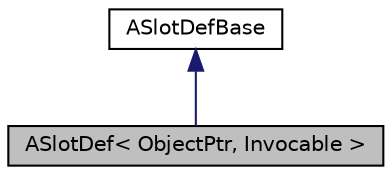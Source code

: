 digraph "ASlotDef&lt; ObjectPtr, Invocable &gt;"
{
 // LATEX_PDF_SIZE
  edge [fontname="Helvetica",fontsize="10",labelfontname="Helvetica",labelfontsize="10"];
  node [fontname="Helvetica",fontsize="10",shape=record];
  Node1 [label="ASlotDef\< ObjectPtr, Invocable \>",height=0.2,width=0.4,color="black", fillcolor="grey75", style="filled", fontcolor="black",tooltip=" "];
  Node2 -> Node1 [dir="back",color="midnightblue",fontsize="10",style="solid",fontname="Helvetica"];
  Node2 [label="ASlotDefBase",height=0.2,width=0.4,color="black", fillcolor="white", style="filled",URL="$structASlotDefBase.html",tooltip=" "];
}
